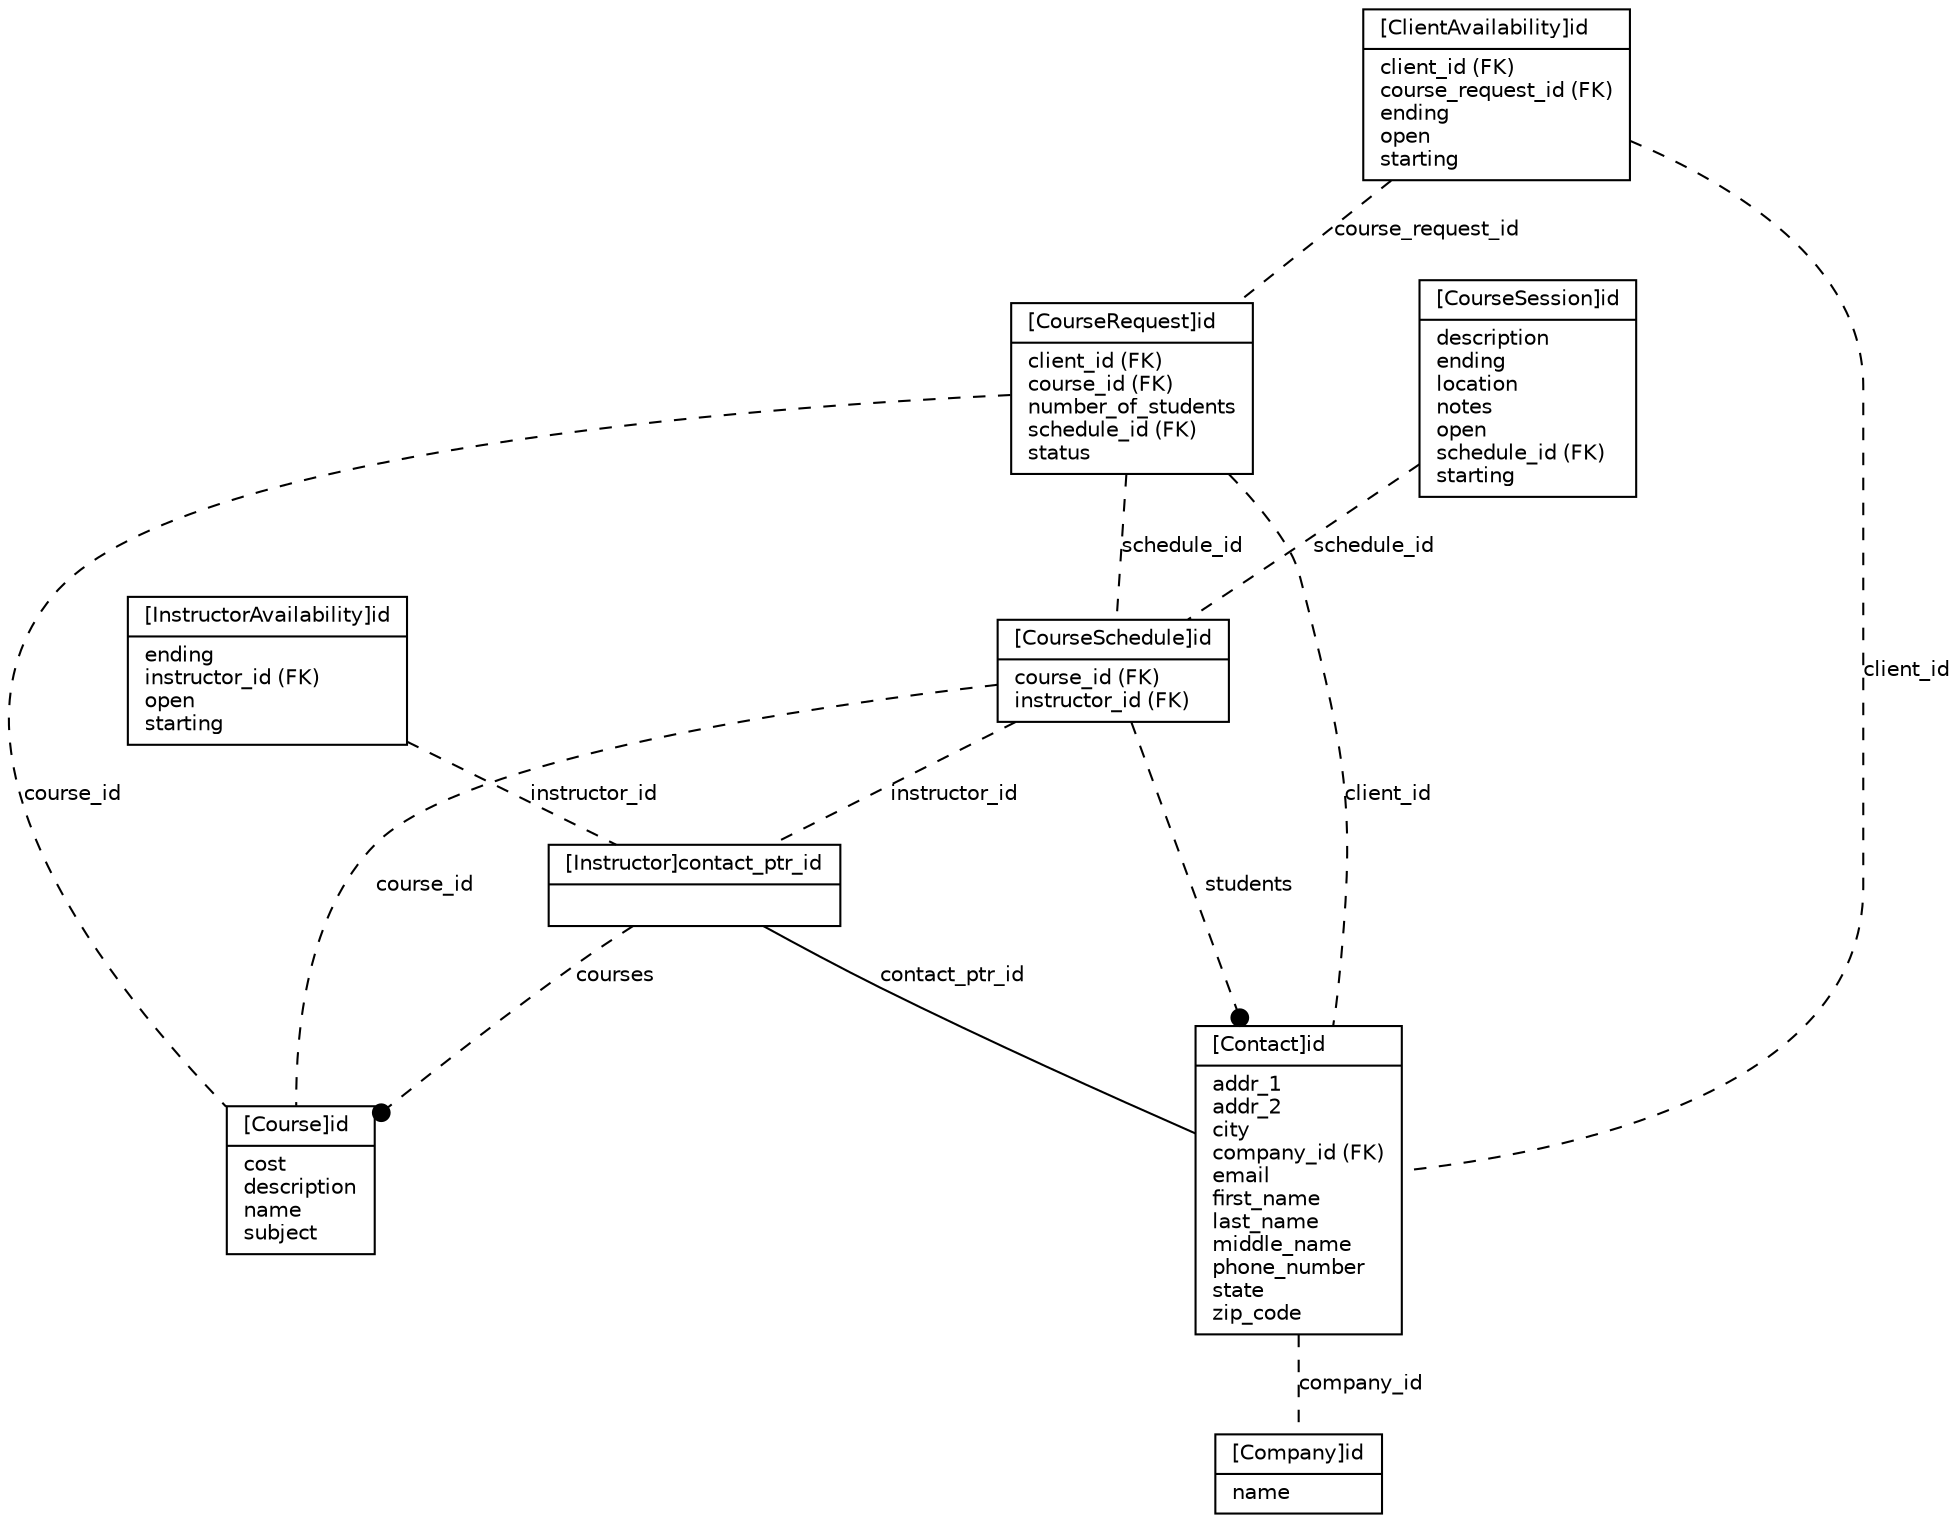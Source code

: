 digraph Testing_Graph {
  nodesep=1.0

  wbcms_tiger_models_Company [shape=record, label="{[Company]id\l|name\l}", fontname="Helvetica", fontsize=10.0, labeldistance=1.4];
  wbcms_tiger_models_Contact [shape=record, label="{[Contact]id\l|addr_1\laddr_2\lcity\lcompany_id (FK)\lemail\lfirst_name\llast_name\lmiddle_name\lphone_number\lstate\lzip_code\l}", fontname="Helvetica", fontsize=10.0, labeldistance=1.4];
  wbcms_tiger_models_Instructor [shape=record, label="{[Instructor]contact_ptr_id\l|\l}", fontname="Helvetica", fontsize=10.0, labeldistance=1.4];
  wbcms_tiger_models_InstructorAvailability [shape=record, label="{[InstructorAvailability]id\l|ending\linstructor_id (FK)\lopen\lstarting\l}", fontname="Helvetica", fontsize=10.0, labeldistance=1.4];
  wbcms_tiger_models_ClientAvailability [shape=record, label="{[ClientAvailability]id\l|client_id (FK)\lcourse_request_id (FK)\lending\lopen\lstarting\l}", fontname="Helvetica", fontsize=10.0, labeldistance=1.4];
  wbcms_tiger_models_Course [shape=record, label="{[Course]id\l|cost\ldescription\lname\lsubject\l}", fontname="Helvetica", fontsize=10.0, labeldistance=1.4];
  wbcms_tiger_models_CourseRequest [shape=record, label="{[CourseRequest]id\l|client_id (FK)\lcourse_id (FK)\lnumber_of_students\lschedule_id (FK)\lstatus\l}", fontname="Helvetica", fontsize=10.0, labeldistance=1.4];
  wbcms_tiger_models_CourseSession [shape=record, label="{[CourseSession]id\l|description\lending\llocation\lnotes\lopen\lschedule_id (FK)\lstarting\l}", fontname="Helvetica", fontsize=10.0, labeldistance=1.4];
  wbcms_tiger_models_CourseSchedule [shape=record, label="{[CourseSchedule]id\l|course_id (FK)\linstructor_id (FK)\l}", fontname="Helvetica", fontsize=10.0, labeldistance=1.4];

  wbcms_tiger_models_Contact -> wbcms_tiger_models_Company [label="company_id", style="dashed", arrowhead=none, headlabel="", arrowtail=dot, taillabel="", fontname="Helvetica", fontsize=10.0, labeldistance=1.4];
  wbcms_tiger_models_Instructor -> wbcms_tiger_models_Contact [label="contact_ptr_id", arrowhead=none, headlabel="", arrowtail=none, taillabel="", fontname="Helvetica", fontsize=10.0, labeldistance=1.4];
  wbcms_tiger_models_Instructor -> wbcms_tiger_models_Course [label="courses", style="dashed", arrowhead=dot, headlabel="", arrowtail=dot, taillabel="", fontname="Helvetica", fontsize=10.0, labeldistance=1.4];
  wbcms_tiger_models_InstructorAvailability -> wbcms_tiger_models_Instructor [label="instructor_id", style="dashed", arrowhead=none, headlabel="", arrowtail=dot, taillabel="", fontname="Helvetica", fontsize=10.0, labeldistance=1.4];
  wbcms_tiger_models_ClientAvailability -> wbcms_tiger_models_Contact [label="client_id", style="dashed", arrowhead=none, headlabel="", arrowtail=dot, taillabel="", fontname="Helvetica", fontsize=10.0, labeldistance=1.4];
  wbcms_tiger_models_ClientAvailability -> wbcms_tiger_models_CourseRequest [label="course_request_id", style="dashed", arrowhead=none, headlabel="", arrowtail=dot, taillabel="", fontname="Helvetica", fontsize=10.0, labeldistance=1.4];
  wbcms_tiger_models_CourseRequest -> wbcms_tiger_models_Course [label="course_id", style="dashed", arrowhead=none, headlabel="", arrowtail=dot, taillabel="", fontname="Helvetica", fontsize=10.0, labeldistance=1.4];
  wbcms_tiger_models_CourseRequest -> wbcms_tiger_models_Contact [label="client_id", style="dashed", arrowhead=none, headlabel="", arrowtail=dot, taillabel="", fontname="Helvetica", fontsize=10.0, labeldistance=1.4];
  wbcms_tiger_models_CourseRequest -> wbcms_tiger_models_CourseSchedule [label="schedule_id", style="dashed", arrowhead=none, headlabel="", arrowtail=dot, taillabel="", fontname="Helvetica", fontsize=10.0, labeldistance=1.4];
  wbcms_tiger_models_CourseSession -> wbcms_tiger_models_CourseSchedule [label="schedule_id", style="dashed", arrowhead=none, headlabel="", arrowtail=dot, taillabel="", fontname="Helvetica", fontsize=10.0, labeldistance=1.4];
  wbcms_tiger_models_CourseSchedule -> wbcms_tiger_models_Course [label="course_id", style="dashed", arrowhead=none, headlabel="", arrowtail=dot, taillabel="", fontname="Helvetica", fontsize=10.0, labeldistance=1.4];
  wbcms_tiger_models_CourseSchedule -> wbcms_tiger_models_Instructor [label="instructor_id", style="dashed", arrowhead=none, headlabel="", arrowtail=dot, taillabel="", fontname="Helvetica", fontsize=10.0, labeldistance=1.4];
  wbcms_tiger_models_CourseSchedule -> wbcms_tiger_models_Contact [label="students", style="dashed", arrowhead=dot, headlabel="", arrowtail=dot, taillabel="", fontname="Helvetica", fontsize=10.0, labeldistance=1.4];
}
